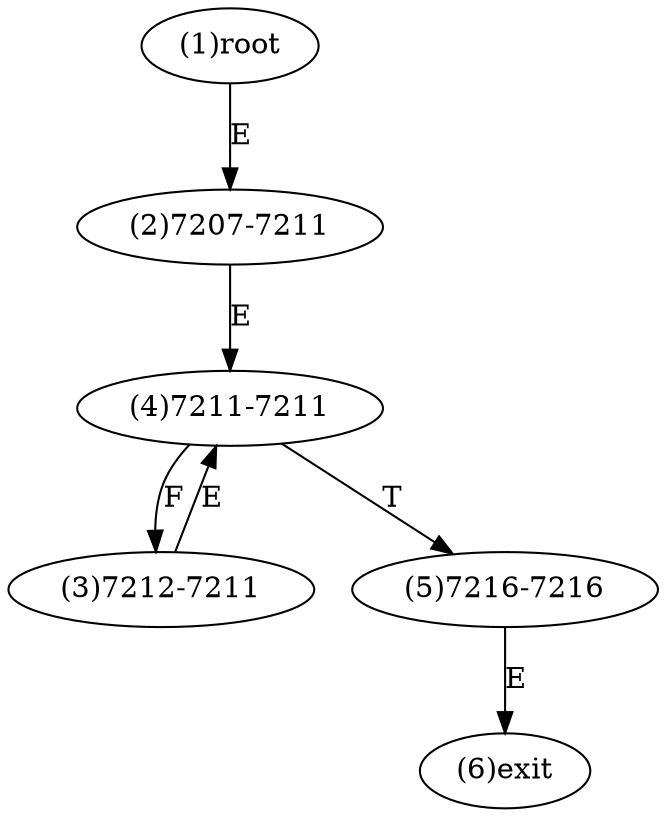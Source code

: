 digraph "" { 
1[ label="(1)root"];
2[ label="(2)7207-7211"];
3[ label="(3)7212-7211"];
4[ label="(4)7211-7211"];
5[ label="(5)7216-7216"];
6[ label="(6)exit"];
1->2[ label="E"];
2->4[ label="E"];
3->4[ label="E"];
4->3[ label="F"];
4->5[ label="T"];
5->6[ label="E"];
}